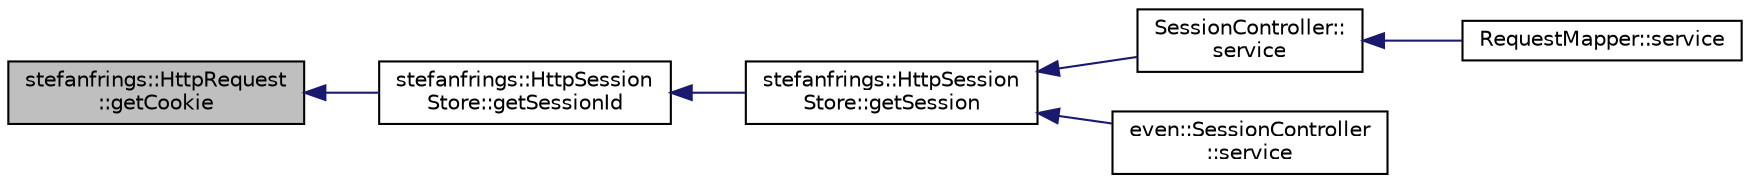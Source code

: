 digraph "stefanfrings::HttpRequest::getCookie"
{
  edge [fontname="Helvetica",fontsize="10",labelfontname="Helvetica",labelfontsize="10"];
  node [fontname="Helvetica",fontsize="10",shape=record];
  rankdir="LR";
  Node9 [label="stefanfrings::HttpRequest\l::getCookie",height=0.2,width=0.4,color="black", fillcolor="grey75", style="filled", fontcolor="black"];
  Node9 -> Node10 [dir="back",color="midnightblue",fontsize="10",style="solid"];
  Node10 [label="stefanfrings::HttpSession\lStore::getSessionId",height=0.2,width=0.4,color="black", fillcolor="white", style="filled",URL="$classstefanfrings_1_1_http_session_store.html#aaf9147137698db03b322ea93de548fba"];
  Node10 -> Node11 [dir="back",color="midnightblue",fontsize="10",style="solid"];
  Node11 [label="stefanfrings::HttpSession\lStore::getSession",height=0.2,width=0.4,color="black", fillcolor="white", style="filled",URL="$classstefanfrings_1_1_http_session_store.html#aeaf8409e1844366c12f18fd34d477a31"];
  Node11 -> Node12 [dir="back",color="midnightblue",fontsize="10",style="solid"];
  Node12 [label="SessionController::\lservice",height=0.2,width=0.4,color="black", fillcolor="white", style="filled",URL="$class_session_controller.html#a2eb65af29d53ff51d709cc892611d5a9"];
  Node12 -> Node13 [dir="back",color="midnightblue",fontsize="10",style="solid"];
  Node13 [label="RequestMapper::service",height=0.2,width=0.4,color="black", fillcolor="white", style="filled",URL="$class_request_mapper.html#a5faa3e99e8599b260d2c9ec1479b6419"];
  Node11 -> Node14 [dir="back",color="midnightblue",fontsize="10",style="solid"];
  Node14 [label="even::SessionController\l::service",height=0.2,width=0.4,color="black", fillcolor="white", style="filled",URL="$classeven_1_1_session_controller.html#a2eb65af29d53ff51d709cc892611d5a9"];
}
